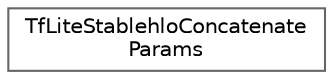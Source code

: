 digraph "Graphical Class Hierarchy"
{
 // LATEX_PDF_SIZE
  bgcolor="transparent";
  edge [fontname=Helvetica,fontsize=10,labelfontname=Helvetica,labelfontsize=10];
  node [fontname=Helvetica,fontsize=10,shape=box,height=0.2,width=0.4];
  rankdir="LR";
  Node0 [id="Node000000",label="TfLiteStablehloConcatenate\lParams",height=0.2,width=0.4,color="grey40", fillcolor="white", style="filled",URL="$struct_tf_lite_stablehlo_concatenate_params.html",tooltip=" "];
}
